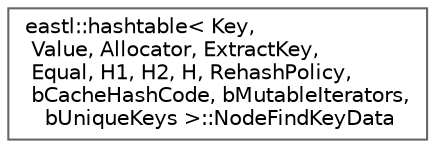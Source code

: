 digraph "类继承关系图"
{
 // LATEX_PDF_SIZE
  bgcolor="transparent";
  edge [fontname=Helvetica,fontsize=10,labelfontname=Helvetica,labelfontsize=10];
  node [fontname=Helvetica,fontsize=10,shape=box,height=0.2,width=0.4];
  rankdir="LR";
  Node0 [id="Node000000",label="eastl::hashtable\< Key,\l Value, Allocator, ExtractKey,\l Equal, H1, H2, H, RehashPolicy,\l bCacheHashCode, bMutableIterators,\l bUniqueKeys \>::NodeFindKeyData",height=0.2,width=0.4,color="grey40", fillcolor="white", style="filled",URL="$structeastl_1_1hashtable_1_1_node_find_key_data.html",tooltip=" "];
}
